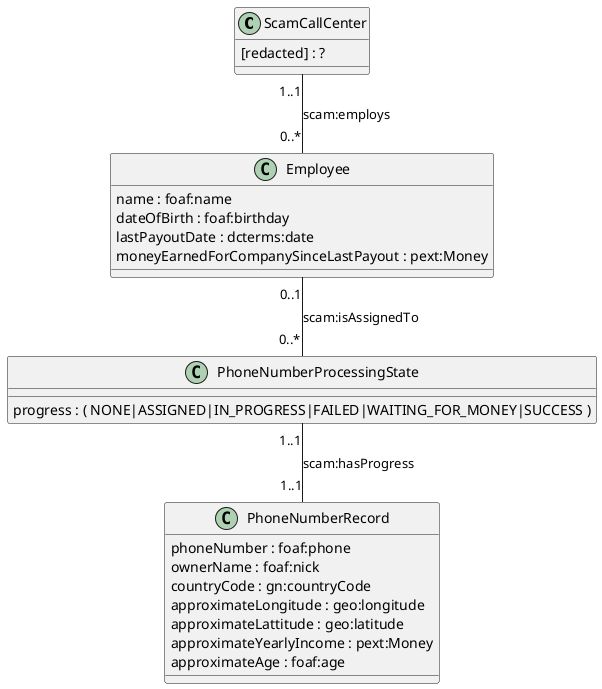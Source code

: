 @startuml ScamCentre

class ScamCallCenter{
    [redacted] : ?
}

ScamCallCenter "1..1"--"0..*" Employee : scam:employs

class Employee {
    name : foaf:name
    dateOfBirth : foaf:birthday
    lastPayoutDate : dcterms:date
    moneyEarnedForCompanySinceLastPayout : pext:Money
}

class PhoneNumberRecord {
    phoneNumber : foaf:phone
    'just some name by which the scammer shall call the person that picked the call
    ownerName : foaf:nick 
    'some more random context info that can help the scam caller seem more persuasive  
    countryCode : gn:countryCode
    approximateLongitude : geo:longitude
    approximateLattitude : geo:latitude
    approximateYearlyIncome : pext:Money
    approximateAge : foaf:age
}

class PhoneNumberProcessingState {
    progress : ( NONE|ASSIGNED|IN_PROGRESS|FAILED|WAITING_FOR_MONEY|SUCCESS )
}

PhoneNumberProcessingState "1..1"--"1..1" PhoneNumberRecord : scam:hasProgress 
Employee "0..1"--"0..*" PhoneNumberProcessingState : scam:isAssignedTo



@enduml